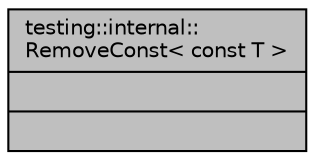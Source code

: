 digraph "testing::internal::RemoveConst&lt; const T &gt;"
{
 // LATEX_PDF_SIZE
  edge [fontname="Helvetica",fontsize="10",labelfontname="Helvetica",labelfontsize="10"];
  node [fontname="Helvetica",fontsize="10",shape=record];
  Node1 [label="{testing::internal::\lRemoveConst\< const T \>\n||}",height=0.2,width=0.4,color="black", fillcolor="grey75", style="filled", fontcolor="black",tooltip=" "];
}
